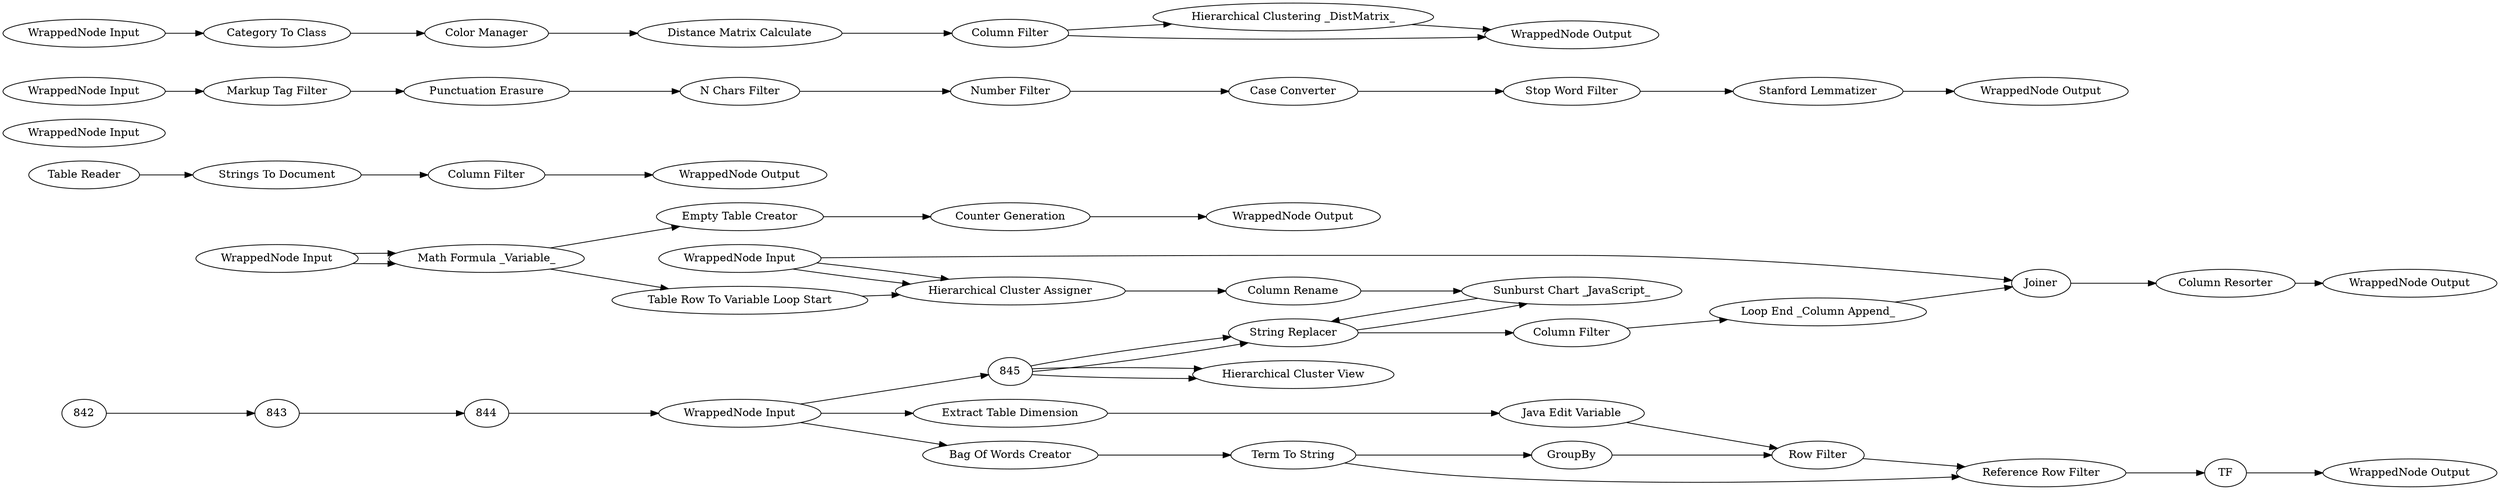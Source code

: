 digraph {
	71 [label="Hierarchical Cluster View"]
	109 [label="Document Vector"]
	806 [label="Strings To Document"]
	808 [label="Column Filter"]
	812 [label="Table Reader"]
	813 [label="WrappedNode Input"]
	814 [label="WrappedNode Output"]
	41 [label="Punctuation Erasure"]
	42 [label="N Chars Filter"]
	43 [label="Number Filter"]
	44 [label="Case Converter"]
	782 [label="Markup Tag Filter"]
	784 [label="Stanford Lemmatizer"]
	785 [label="WrappedNode Input"]
	786 [label="WrappedNode Output"]
	787 [label="Stop Word Filter"]
	48 [label="Term To String"]
	49 [label=GroupBy]
	50 [label="Row Filter"]
	51 [label="Reference Row Filter"]
	65 [label=TF]
	66 [label="Extract Table Dimension"]
	67 [label="Java Edit Variable"]
	68 [label="Bag Of Words Creator"]
	109 [label="WrappedNode Input"]
	110 [label="WrappedNode Output"]
	55 [label="Color Manager"]
	59 [label="Category To Class"]
	69 [label="Distance Matrix Calculate"]
	70 [label="Column Filter"]
	72 [label="Hierarchical Clustering _DistMatrix_"]
	73 [label="WrappedNode Input"]
	74 [label="WrappedNode Output"]
	75 [label="Hierarchical Cluster Assigner"]
	824 [label="Column Rename"]
	827 [label="Loop End _Column Append_"]
	829 [label="Column Filter"]
	830 [label=Joiner]
	833 [label="WrappedNode Input"]
	834 [label="WrappedNode Output"]
	846 [label="String Replacer"]
	847 [label="Number To String"]
	851 [label="Table Row To Variable Loop Start"]
	856 [label="Integer Input"]
	852 [label="Empty Table Creator"]
	853 [label="Counter Generation"]
	855 [label="WrappedNode Output"]
	856 [label="WrappedNode Input"]
	857 [label="Math Formula _Variable_"]
	858 [label="Column Resorter"]
	847 [label="Sunburst Chart _JavaScript_"]
	806 -> 808
	808 -> 814
	812 -> 806
	41 -> 42
	42 -> 43
	43 -> 44
	44 -> 787
	782 -> 41
	784 -> 786
	785 -> 782
	787 -> 784
	48 -> 49
	48 -> 51
	49 -> 50
	50 -> 51
	51 -> 65
	65 -> 110
	66 -> 67
	67 -> 50
	68 -> 48
	109 -> 68
	109 -> 66
	55 -> 69
	59 -> 55
	69 -> 70
	70 -> 74
	70 -> 72
	72 -> 74
	73 -> 59
	852 -> 853
	853 -> 855
	856 -> 857
	857 -> 852
	75 -> 824
	824 -> 847
	827 -> 830
	829 -> 827
	830 -> 858
	833 -> 75
	833 -> 75
	833 -> 830
	846 -> 829
	847 -> 846
	851 -> 75
	856 -> 857
	857 -> 851
	858 -> 834
	109 -> 845
	842 -> 843
	843 -> 844
	844 -> 109
	845 -> 846
	845 -> 846
	845 -> 71
	845 -> 71
	846 -> 847
	rankdir=LR
}
